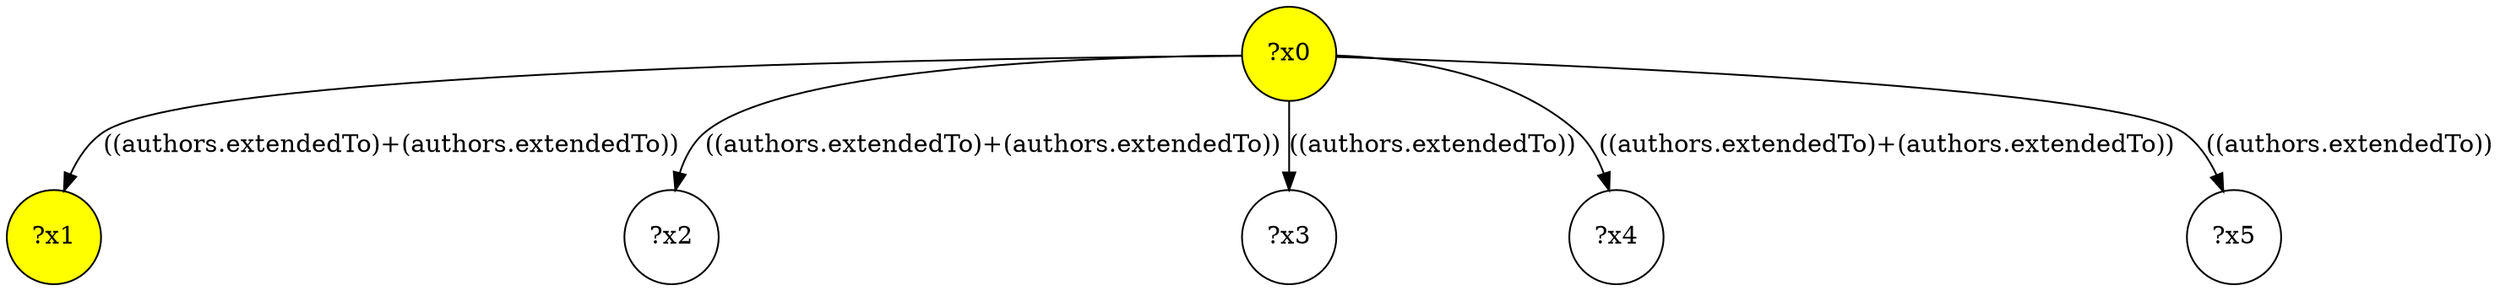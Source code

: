 digraph g {
	x0 [fillcolor="yellow", style="filled," shape=circle, label="?x0"];
	x1 [fillcolor="yellow", style="filled," shape=circle, label="?x1"];
	x0 -> x1 [label="((authors.extendedTo)+(authors.extendedTo))"];
	x2 [shape=circle, label="?x2"];
	x0 -> x2 [label="((authors.extendedTo)+(authors.extendedTo))"];
	x3 [shape=circle, label="?x3"];
	x0 -> x3 [label="((authors.extendedTo))"];
	x4 [shape=circle, label="?x4"];
	x0 -> x4 [label="((authors.extendedTo)+(authors.extendedTo))"];
	x5 [shape=circle, label="?x5"];
	x0 -> x5 [label="((authors.extendedTo))"];
}

